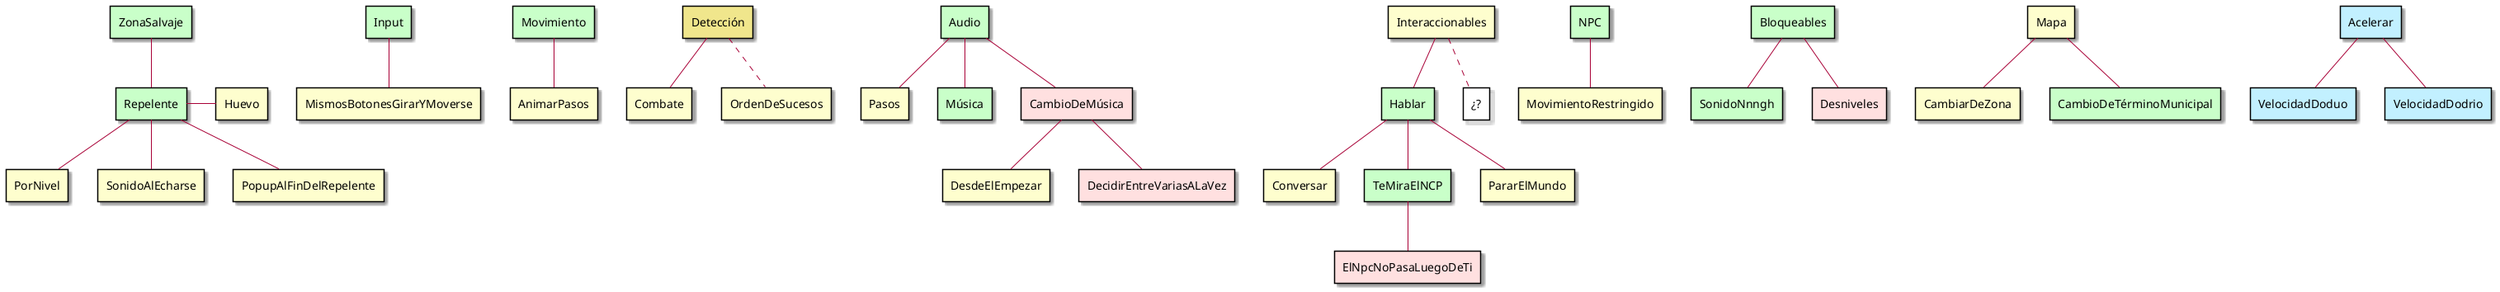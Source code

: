 ﻿@startuml
skin rose

rectangle Input #technology
rectangle MismosBotonesGirarYMoverse
rectangle Movimiento #technology
rectangle AnimarPasos
rectangle Detección #khaki
rectangle Combate
rectangle OrdenDeSucesos
rectangle Audio #technology
rectangle Pasos
rectangle Música #technology
rectangle CambioDeMúsica #implementation
rectangle DesdeElEmpezar
rectangle DecidirEntreVariasALaVez #implementation

rectangle Interaccionables
rectangle Hablar #technology
rectangle Conversar
rectangle TeMiraElNCP #technology
rectangle PararElMundo
rectangle ElNpcNoPasaLuegoDeTi #implementation
rectangle "¿?" as InteraccionablesFuturo #transparent

rectangle ZonaSalvaje #technology
rectangle Repelente #technology
rectangle PorNivel
rectangle SonidoAlEcharse
rectangle Huevo
rectangle PopupAlFinDelRepelente
rectangle NPC #technology
rectangle MovimientoRestringido 

rectangle Bloqueables #technology
rectangle SonidoNnngh #technology
rectangle Desniveles #implementation

rectangle Mapa 
rectangle CambiarDeZona
rectangle CambioDeTérminoMunicipal #technology

rectangle Acelerar #application
rectangle VelocidadDoduo #application
rectangle VelocidadDodrio #application

Input -- MismosBotonesGirarYMoverse
Movimiento -- AnimarPasos

Detección -- Combate
Detección .. OrdenDeSucesos

Audio -- Pasos
Audio -- Música
Audio -- CambioDeMúsica
CambioDeMúsica -- DesdeElEmpezar
CambioDeMúsica -- DecidirEntreVariasALaVez

Interaccionables -- Hablar
Interaccionables .. InteraccionablesFuturo
Hablar -- Conversar
Hablar -- TeMiraElNCP
Hablar -- PararElMundo
TeMiraElNCP -- ElNpcNoPasaLuegoDeTi

ZonaSalvaje -- Repelente
Repelente -- PorNivel
Repelente -- SonidoAlEcharse
Repelente - Huevo
Repelente -- PopupAlFinDelRepelente

NPC -- MovimientoRestringido

Bloqueables -- Desniveles
Bloqueables -- SonidoNnngh

Mapa -- CambiarDeZona
Mapa -- CambioDeTérminoMunicipal

Acelerar -- VelocidadDoduo
Acelerar -- VelocidadDodrio


@enduml

